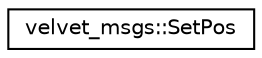 digraph "Graphical Class Hierarchy"
{
  edge [fontname="Helvetica",fontsize="10",labelfontname="Helvetica",labelfontsize="10"];
  node [fontname="Helvetica",fontsize="10",shape=record];
  rankdir="LR";
  Node1 [label="velvet_msgs::SetPos",height=0.2,width=0.4,color="black", fillcolor="white", style="filled",URL="$classvelvet__msgs_1_1_set_pos.html"];
}
